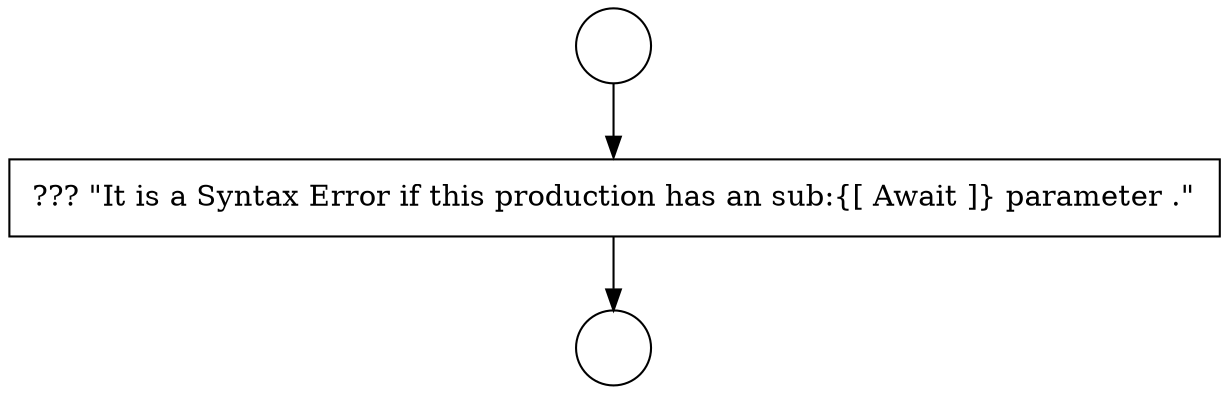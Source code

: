 digraph {
  node19727 [shape=circle label=" " color="black" fillcolor="white" style=filled]
  node19729 [shape=none, margin=0, label=<<font color="black">
    <table border="0" cellborder="1" cellspacing="0" cellpadding="10">
      <tr><td align="left">??? &quot;It is a Syntax Error if this production has an sub:{[ Await ]} parameter .&quot;</td></tr>
    </table>
  </font>> color="black" fillcolor="white" style=filled]
  node19728 [shape=circle label=" " color="black" fillcolor="white" style=filled]
  node19727 -> node19729 [ color="black"]
  node19729 -> node19728 [ color="black"]
}
